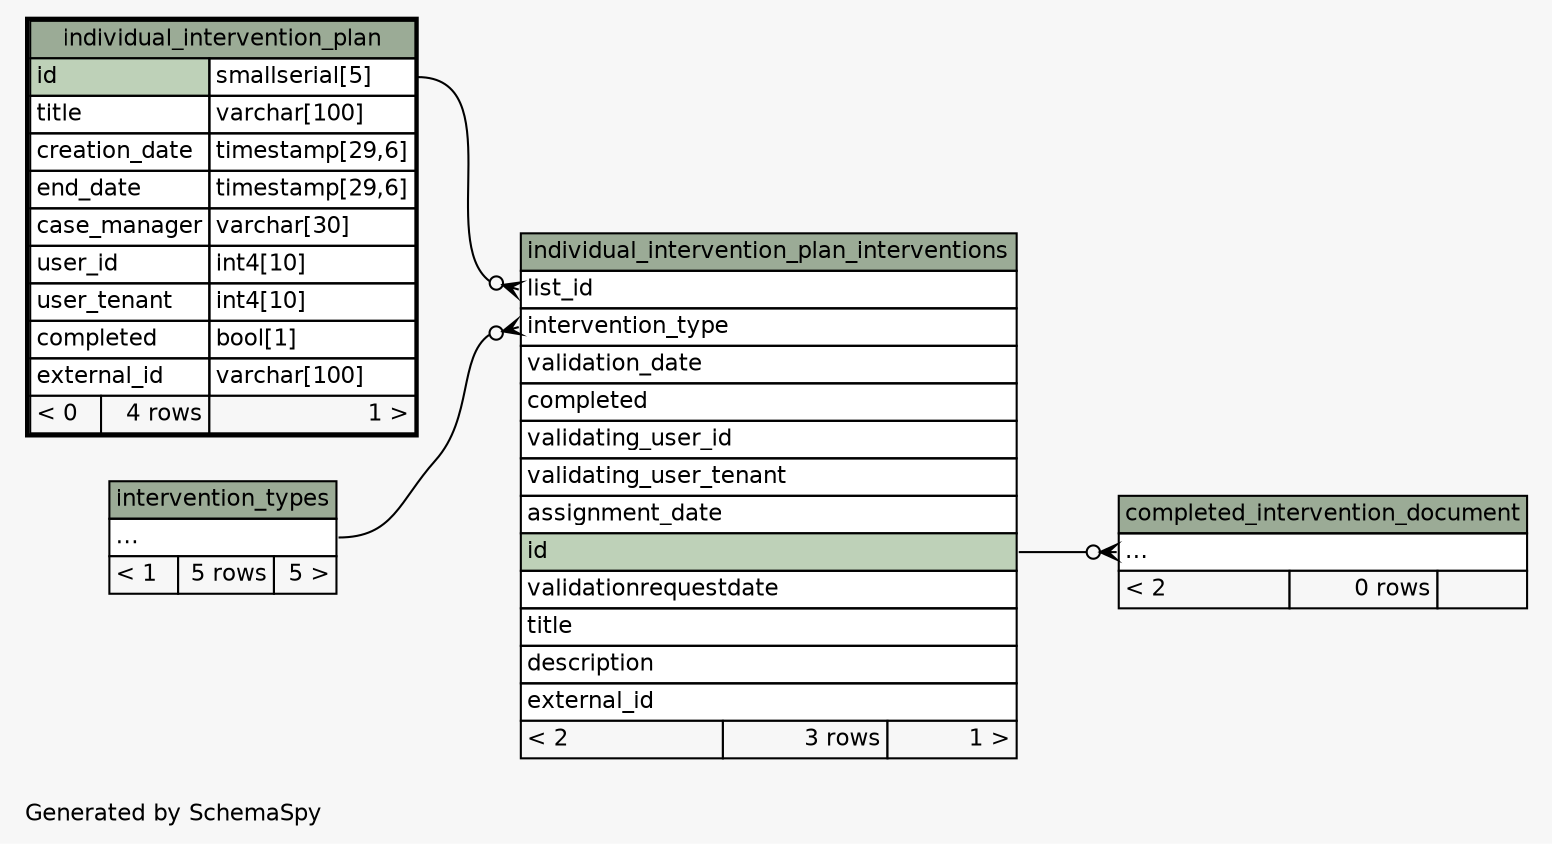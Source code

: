 // dot 2.30.1 on Linux 3.10.0-1127.19.1.el7.x86_64
// SchemaSpy rev 590
digraph "twoDegreesRelationshipsDiagram" {
  graph [
    rankdir="RL"
    bgcolor="#f7f7f7"
    label="\nGenerated by SchemaSpy"
    labeljust="l"
    nodesep="0.18"
    ranksep="0.46"
    fontname="Helvetica"
    fontsize="11"
  ];
  node [
    fontname="Helvetica"
    fontsize="11"
    shape="plaintext"
  ];
  edge [
    arrowsize="0.8"
  ];
  "completed_intervention_document":"elipses":w -> "individual_intervention_plan_interventions":"id":e [arrowhead=none dir=back arrowtail=crowodot];
  "individual_intervention_plan_interventions":"intervention_type":w -> "intervention_types":"elipses":e [arrowhead=none dir=back arrowtail=crowodot];
  "individual_intervention_plan_interventions":"list_id":w -> "individual_intervention_plan":"id.type":e [arrowhead=none dir=back arrowtail=crowodot];
  "completed_intervention_document" [
    label=<
    <TABLE BORDER="0" CELLBORDER="1" CELLSPACING="0" BGCOLOR="#ffffff">
      <TR><TD COLSPAN="3" BGCOLOR="#9bab96" ALIGN="CENTER">completed_intervention_document</TD></TR>
      <TR><TD PORT="elipses" COLSPAN="3" ALIGN="LEFT">...</TD></TR>
      <TR><TD ALIGN="LEFT" BGCOLOR="#f7f7f7">&lt; 2</TD><TD ALIGN="RIGHT" BGCOLOR="#f7f7f7">0 rows</TD><TD ALIGN="RIGHT" BGCOLOR="#f7f7f7">  </TD></TR>
    </TABLE>>
    URL="completed_intervention_document.html"
    tooltip="completed_intervention_document"
  ];
  "individual_intervention_plan" [
    label=<
    <TABLE BORDER="2" CELLBORDER="1" CELLSPACING="0" BGCOLOR="#ffffff">
      <TR><TD COLSPAN="3" BGCOLOR="#9bab96" ALIGN="CENTER">individual_intervention_plan</TD></TR>
      <TR><TD PORT="id" COLSPAN="2" BGCOLOR="#bed1b8" ALIGN="LEFT">id</TD><TD PORT="id.type" ALIGN="LEFT">smallserial[5]</TD></TR>
      <TR><TD PORT="title" COLSPAN="2" ALIGN="LEFT">title</TD><TD PORT="title.type" ALIGN="LEFT">varchar[100]</TD></TR>
      <TR><TD PORT="creation_date" COLSPAN="2" ALIGN="LEFT">creation_date</TD><TD PORT="creation_date.type" ALIGN="LEFT">timestamp[29,6]</TD></TR>
      <TR><TD PORT="end_date" COLSPAN="2" ALIGN="LEFT">end_date</TD><TD PORT="end_date.type" ALIGN="LEFT">timestamp[29,6]</TD></TR>
      <TR><TD PORT="case_manager" COLSPAN="2" ALIGN="LEFT">case_manager</TD><TD PORT="case_manager.type" ALIGN="LEFT">varchar[30]</TD></TR>
      <TR><TD PORT="user_id" COLSPAN="2" ALIGN="LEFT">user_id</TD><TD PORT="user_id.type" ALIGN="LEFT">int4[10]</TD></TR>
      <TR><TD PORT="user_tenant" COLSPAN="2" ALIGN="LEFT">user_tenant</TD><TD PORT="user_tenant.type" ALIGN="LEFT">int4[10]</TD></TR>
      <TR><TD PORT="completed" COLSPAN="2" ALIGN="LEFT">completed</TD><TD PORT="completed.type" ALIGN="LEFT">bool[1]</TD></TR>
      <TR><TD PORT="external_id" COLSPAN="2" ALIGN="LEFT">external_id</TD><TD PORT="external_id.type" ALIGN="LEFT">varchar[100]</TD></TR>
      <TR><TD ALIGN="LEFT" BGCOLOR="#f7f7f7">&lt; 0</TD><TD ALIGN="RIGHT" BGCOLOR="#f7f7f7">4 rows</TD><TD ALIGN="RIGHT" BGCOLOR="#f7f7f7">1 &gt;</TD></TR>
    </TABLE>>
    URL="individual_intervention_plan.html"
    tooltip="individual_intervention_plan"
  ];
  "individual_intervention_plan_interventions" [
    label=<
    <TABLE BORDER="0" CELLBORDER="1" CELLSPACING="0" BGCOLOR="#ffffff">
      <TR><TD COLSPAN="3" BGCOLOR="#9bab96" ALIGN="CENTER">individual_intervention_plan_interventions</TD></TR>
      <TR><TD PORT="list_id" COLSPAN="3" ALIGN="LEFT">list_id</TD></TR>
      <TR><TD PORT="intervention_type" COLSPAN="3" ALIGN="LEFT">intervention_type</TD></TR>
      <TR><TD PORT="validation_date" COLSPAN="3" ALIGN="LEFT">validation_date</TD></TR>
      <TR><TD PORT="completed" COLSPAN="3" ALIGN="LEFT">completed</TD></TR>
      <TR><TD PORT="validating_user_id" COLSPAN="3" ALIGN="LEFT">validating_user_id</TD></TR>
      <TR><TD PORT="validating_user_tenant" COLSPAN="3" ALIGN="LEFT">validating_user_tenant</TD></TR>
      <TR><TD PORT="assignment_date" COLSPAN="3" ALIGN="LEFT">assignment_date</TD></TR>
      <TR><TD PORT="id" COLSPAN="3" BGCOLOR="#bed1b8" ALIGN="LEFT">id</TD></TR>
      <TR><TD PORT="validationrequestdate" COLSPAN="3" ALIGN="LEFT">validationrequestdate</TD></TR>
      <TR><TD PORT="title" COLSPAN="3" ALIGN="LEFT">title</TD></TR>
      <TR><TD PORT="description" COLSPAN="3" ALIGN="LEFT">description</TD></TR>
      <TR><TD PORT="external_id" COLSPAN="3" ALIGN="LEFT">external_id</TD></TR>
      <TR><TD ALIGN="LEFT" BGCOLOR="#f7f7f7">&lt; 2</TD><TD ALIGN="RIGHT" BGCOLOR="#f7f7f7">3 rows</TD><TD ALIGN="RIGHT" BGCOLOR="#f7f7f7">1 &gt;</TD></TR>
    </TABLE>>
    URL="individual_intervention_plan_interventions.html"
    tooltip="individual_intervention_plan_interventions"
  ];
  "intervention_types" [
    label=<
    <TABLE BORDER="0" CELLBORDER="1" CELLSPACING="0" BGCOLOR="#ffffff">
      <TR><TD COLSPAN="3" BGCOLOR="#9bab96" ALIGN="CENTER">intervention_types</TD></TR>
      <TR><TD PORT="elipses" COLSPAN="3" ALIGN="LEFT">...</TD></TR>
      <TR><TD ALIGN="LEFT" BGCOLOR="#f7f7f7">&lt; 1</TD><TD ALIGN="RIGHT" BGCOLOR="#f7f7f7">5 rows</TD><TD ALIGN="RIGHT" BGCOLOR="#f7f7f7">5 &gt;</TD></TR>
    </TABLE>>
    URL="intervention_types.html"
    tooltip="intervention_types"
  ];
}
